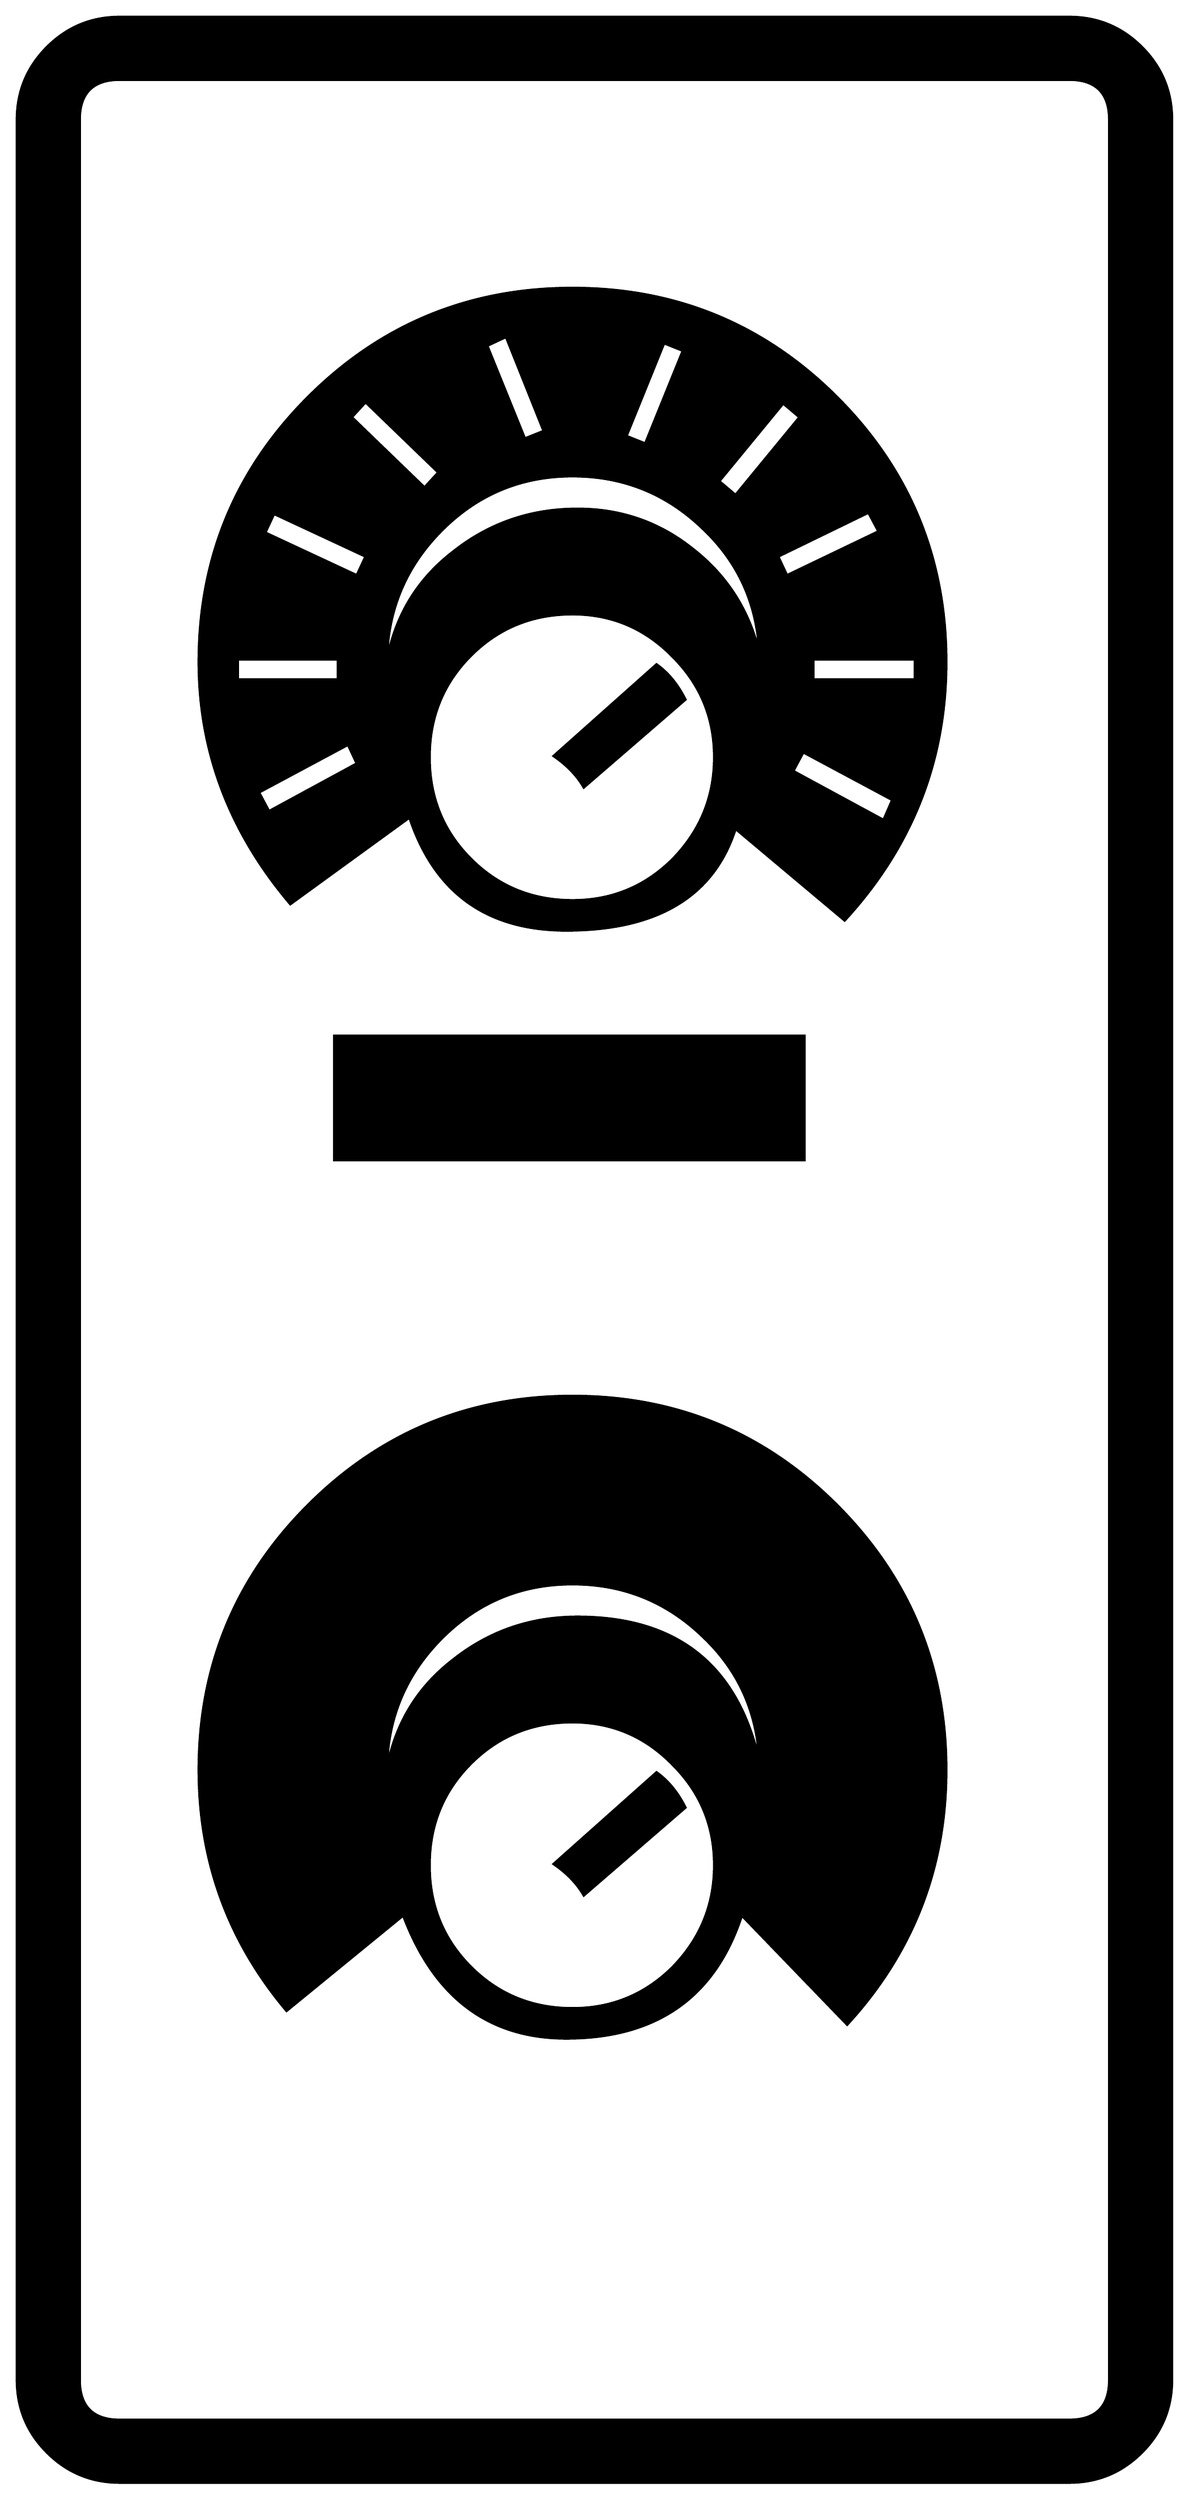


\begin{tikzpicture}[y=0.80pt, x=0.80pt, yscale=-1.0, xscale=1.0, inner sep=0pt, outer sep=0pt]
\begin{scope}[shift={(100.0,1730.0)},nonzero rule]
  \path[draw=.,fill=.,line width=1.600pt] (1149.0,294.0) .. controls
    (1149.0,316.667) and (1141.0,336.0) .. (1125.0,352.0) ..
    controls (1109.0,368.0) and (1089.667,376.0) .. (1067.0,376.0)
    -- (310.0,376.0) .. controls (287.333,376.0) and (268.0,368.0)
    .. (252.0,352.0) .. controls (236.0,336.0) and (228.0,316.667)
    .. (228.0,294.0) -- (228.0,-1507.0) .. controls
    (228.0,-1529.667) and (236.0,-1549.0) .. (252.0,-1565.0) ..
    controls (268.0,-1581.0) and (287.333,-1589.0) ..
    (310.0,-1589.0) -- (1067.0,-1589.0) .. controls
    (1089.667,-1589.0) and (1109.0,-1581.0) .. (1125.0,-1565.0) ..
    controls (1141.0,-1549.0) and (1149.0,-1529.667) ..
    (1149.0,-1507.0) -- (1149.0,294.0) -- cycle(1099.0,294.0) --
    (1099.0,-1507.0) .. controls (1099.0,-1528.333) and
    (1088.333,-1539.0) .. (1067.0,-1539.0) -- (310.0,-1539.0) ..
    controls (288.667,-1539.0) and (278.0,-1528.333) ..
    (278.0,-1507.0) -- (278.0,294.0) .. controls (278.0,315.333)
    and (288.667,326.0) .. (310.0,326.0) -- (1067.0,326.0) ..
    controls (1088.333,326.0) and (1099.0,315.333) .. (1099.0,294.0)
    -- cycle(969.0,-1075.0) .. controls (969.0,-996.333) and
    (942.0,-927.667) .. (888.0,-869.0) -- (801.0,-942.0) ..
    controls (783.667,-888.0) and (738.667,-861.0) .. (666.0,-861.0)
    .. controls (602.667,-861.0) and (561.0,-891.0) ..
    (541.0,-951.0) -- (446.0,-882.0) .. controls (397.333,-939.333)
    and (373.0,-1003.667) .. (373.0,-1075.0) .. controls
    (373.0,-1157.667) and (402.0,-1228.0) .. (460.0,-1286.0) ..
    controls (518.0,-1344.0) and (588.333,-1373.0) ..
    (671.0,-1373.0) .. controls (753.667,-1373.0) and
    (824.0,-1344.0) .. (882.0,-1286.0) .. controls
    (940.0,-1228.0) and (969.0,-1157.667) .. (969.0,-1075.0) --
    cycle(856.0,-678.0) -- (481.0,-678.0) -- (481.0,-777.0) --
    (856.0,-777.0) -- (856.0,-678.0) -- cycle(969.0,-192.0) ..
    controls (969.0,-114.0) and (942.667,-46.333) .. (890.0,11.0) --
    (806.0,-76.0) .. controls (784.667,-10.667) and (738.0,22.0) ..
    (666.0,22.0) .. controls (604.0,22.0) and (560.667,-10.667) ..
    (536.0,-76.0) -- (443.0,0.0) .. controls (396.333,-55.333) and
    (373.0,-119.333) .. (373.0,-192.0) .. controls (373.0,-274.667)
    and (402.0,-345.0) .. (460.0,-403.0) .. controls
    (518.0,-461.0) and (588.333,-490.0) .. (671.0,-490.0) ..
    controls (753.667,-490.0) and (824.0,-461.0) .. (882.0,-403.0)
    .. controls (940.0,-345.0) and (969.0,-274.667) ..
    (969.0,-192.0) -- cycle(852.0,-1270.0) -- (839.0,-1281.0) --
    (788.0,-1219.0) -- (801.0,-1208.0) -- (852.0,-1270.0) --
    cycle(915.0,-1179.0) -- (907.0,-1194.0) -- (835.0,-1159.0)
    -- (842.0,-1144.0) -- (915.0,-1179.0) --
    cycle(759.0,-1323.0) -- (744.0,-1329.0) -- (714.0,-1255.0)
    -- (729.0,-1249.0) -- (759.0,-1323.0) --
    cycle(944.0,-1061.0) -- (944.0,-1077.0) -- (863.0,-1077.0)
    -- (863.0,-1061.0) -- (944.0,-1061.0) --
    cycle(648.0,-1259.0) -- (618.0,-1334.0) -- (603.0,-1327.0)
    -- (633.0,-1253.0) -- (648.0,-1259.0) -- cycle(926.0,-965.0)
    -- (855.0,-1003.0) -- (847.0,-988.0) -- (919.0,-949.0) --
    (926.0,-965.0) -- cycle(820.0,-1082.0) .. controls
    (818.0,-1122.0) and (802.667,-1155.333) .. (774.0,-1182.0) ..
    controls (745.333,-1209.333) and (711.0,-1223.0) ..
    (671.0,-1223.0) .. controls (630.333,-1223.0) and
    (595.667,-1208.667) .. (567.0,-1180.0) .. controls
    (538.333,-1151.333) and (523.667,-1116.667) .. (523.0,-1076.0) ..
    controls (529.667,-1112.0) and (547.333,-1141.0) ..
    (576.0,-1163.0) .. controls (604.667,-1185.667) and
    (637.667,-1197.0) .. (675.0,-1197.0) .. controls
    (709.667,-1197.0) and (740.333,-1186.333) .. (767.0,-1165.0) ..
    controls (794.333,-1143.667) and (812.0,-1116.0) ..
    (820.0,-1082.0) -- cycle(564.0,-1226.0) -- (506.0,-1282.0)
    -- (495.0,-1270.0) -- (553.0,-1214.0) -- (564.0,-1226.0) --
    cycle(784.0,-999.0) .. controls (784.0,-1030.333) and
    (773.0,-1057.0) .. (751.0,-1079.0) .. controls
    (729.0,-1101.667) and (702.333,-1113.0) .. (671.0,-1113.0) ..
    controls (639.0,-1113.0) and (612.0,-1102.0) ..
    (590.0,-1080.0) .. controls (568.0,-1058.0) and
    (557.0,-1031.0) .. (557.0,-999.0) .. controls (557.0,-967.0)
    and (568.0,-940.0) .. (590.0,-918.0) .. controls
    (612.0,-896.0) and (639.0,-885.0) .. (671.0,-885.0) ..
    controls (702.333,-885.0) and (729.0,-896.0) .. (751.0,-918.0)
    .. controls (773.0,-940.667) and (784.0,-967.667) ..
    (784.0,-999.0) -- cycle(506.0,-1159.0) -- (433.0,-1193.0) --
    (426.0,-1178.0) -- (499.0,-1144.0) -- (506.0,-1159.0) --
    cycle(484.0,-1061.0) -- (484.0,-1077.0) -- (404.0,-1077.0)
    -- (404.0,-1061.0) -- (484.0,-1061.0) -- cycle(499.0,-994.0)
    -- (492.0,-1009.0) -- (421.0,-971.0) -- (429.0,-956.0) --
    (499.0,-994.0) -- cycle(820.0,-199.0) .. controls
    (818.0,-239.0) and (802.667,-272.333) .. (774.0,-299.0) ..
    controls (745.333,-326.333) and (711.0,-340.0) .. (671.0,-340.0)
    .. controls (630.333,-340.0) and (595.667,-325.667) ..
    (567.0,-297.0) .. controls (538.333,-268.333) and (523.667,-233.667)
    .. (523.0,-193.0) .. controls (529.667,-229.0) and
    (547.333,-258.0) .. (576.0,-280.0) .. controls (604.667,-302.667)
    and (637.667,-314.0) .. (675.0,-314.0) .. controls
    (754.333,-314.0) and (802.667,-275.667) .. (820.0,-199.0) --
    cycle(784.0,-116.0) .. controls (784.0,-147.333) and
    (773.0,-174.0) .. (751.0,-196.0) .. controls (729.0,-218.667)
    and (702.333,-230.0) .. (671.0,-230.0) .. controls
    (639.0,-230.0) and (612.0,-219.0) .. (590.0,-197.0) ..
    controls (568.0,-175.0) and (557.0,-148.0) .. (557.0,-116.0)
    .. controls (557.0,-84.0) and (568.0,-57.0) .. (590.0,-35.0)
    .. controls (612.0,-13.0) and (639.0,-2.0) .. (671.0,-2.0)
    .. controls (702.333,-2.0) and (729.0,-13.0) .. (751.0,-35.0)
    .. controls (773.0,-57.667) and (784.0,-84.667) ..
    (784.0,-116.0) -- cycle(761.0,-1045.0) -- (680.0,-975.0) ..
    controls (674.667,-984.333) and (666.667,-992.667) ..
    (656.0,-1000.0) -- (738.0,-1073.0) .. controls
    (747.333,-1066.333) and (755.0,-1057.0) .. (761.0,-1045.0) --
    cycle(761.0,-162.0) -- (680.0,-92.0) .. controls
    (674.667,-101.333) and (666.667,-109.667) .. (656.0,-117.0) --
    (738.0,-190.0) .. controls (747.333,-183.333) and (755.0,-174.0)
    .. (761.0,-162.0) -- cycle;
\end{scope}

\end{tikzpicture}

